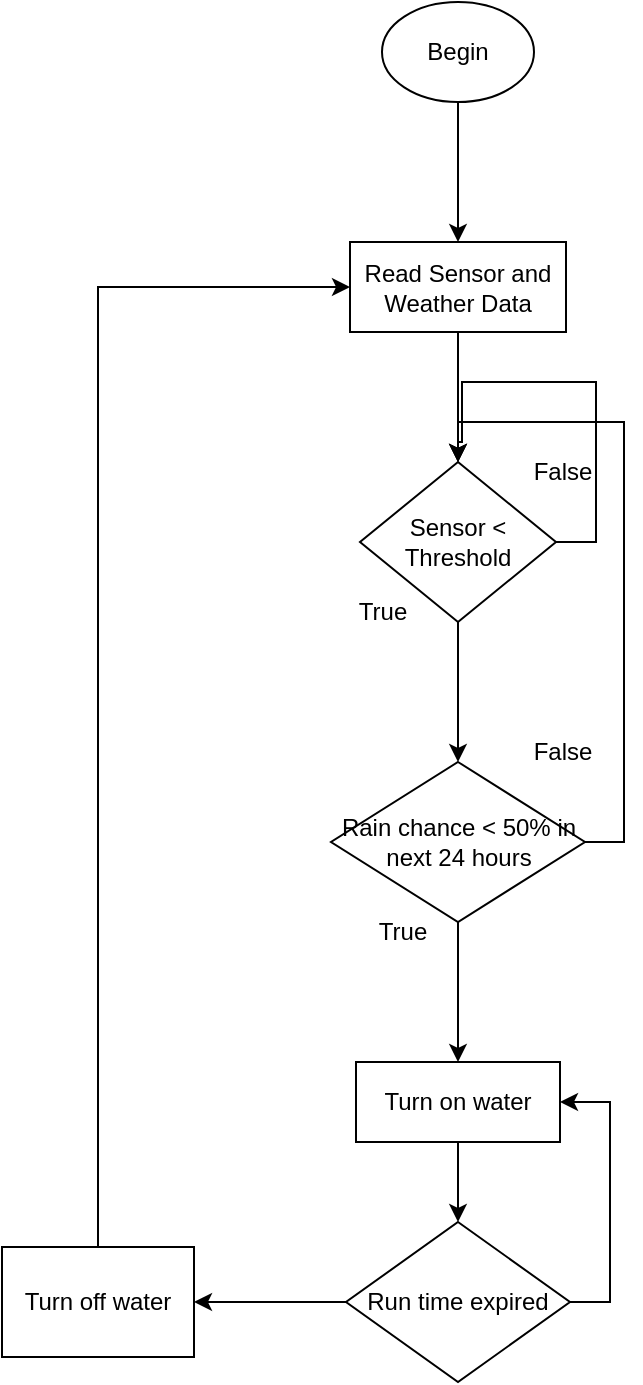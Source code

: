 <mxfile version="24.6.3" type="github">
  <diagram name="Page-1" id="T2NFkLZa_9hnbuNvp7E_">
    <mxGraphModel dx="1122" dy="713" grid="1" gridSize="10" guides="1" tooltips="1" connect="1" arrows="1" fold="1" page="1" pageScale="1" pageWidth="827" pageHeight="1169" math="0" shadow="0">
      <root>
        <mxCell id="0" />
        <mxCell id="1" parent="0" />
        <mxCell id="Nkkd8TIpoR11foafoyBL-4" value="" style="edgeStyle=orthogonalEdgeStyle;rounded=0;orthogonalLoop=1;jettySize=auto;html=1;" edge="1" parent="1" source="Nkkd8TIpoR11foafoyBL-2" target="Nkkd8TIpoR11foafoyBL-3">
          <mxGeometry relative="1" as="geometry" />
        </mxCell>
        <mxCell id="Nkkd8TIpoR11foafoyBL-2" value="Begin" style="ellipse;whiteSpace=wrap;html=1;" vertex="1" parent="1">
          <mxGeometry x="360" y="20" width="76" height="50" as="geometry" />
        </mxCell>
        <mxCell id="Nkkd8TIpoR11foafoyBL-6" style="edgeStyle=orthogonalEdgeStyle;rounded=0;orthogonalLoop=1;jettySize=auto;html=1;entryX=0.5;entryY=0;entryDx=0;entryDy=0;" edge="1" parent="1" source="Nkkd8TIpoR11foafoyBL-3" target="Nkkd8TIpoR11foafoyBL-5">
          <mxGeometry relative="1" as="geometry" />
        </mxCell>
        <mxCell id="Nkkd8TIpoR11foafoyBL-3" value="Read Sensor and Weather Data" style="whiteSpace=wrap;html=1;" vertex="1" parent="1">
          <mxGeometry x="344" y="140" width="108" height="45" as="geometry" />
        </mxCell>
        <mxCell id="Nkkd8TIpoR11foafoyBL-24" style="edgeStyle=orthogonalEdgeStyle;rounded=0;orthogonalLoop=1;jettySize=auto;html=1;entryX=0.5;entryY=0;entryDx=0;entryDy=0;" edge="1" parent="1" source="Nkkd8TIpoR11foafoyBL-5" target="Nkkd8TIpoR11foafoyBL-23">
          <mxGeometry relative="1" as="geometry" />
        </mxCell>
        <mxCell id="Nkkd8TIpoR11foafoyBL-35" style="edgeStyle=orthogonalEdgeStyle;rounded=0;orthogonalLoop=1;jettySize=auto;html=1;exitX=1;exitY=0.5;exitDx=0;exitDy=0;entryX=0.5;entryY=0;entryDx=0;entryDy=0;" edge="1" parent="1" source="Nkkd8TIpoR11foafoyBL-5" target="Nkkd8TIpoR11foafoyBL-5">
          <mxGeometry relative="1" as="geometry">
            <mxPoint x="400" y="240" as="targetPoint" />
            <Array as="points">
              <mxPoint x="467" y="290" />
              <mxPoint x="467" y="210" />
              <mxPoint x="400" y="210" />
              <mxPoint x="400" y="240" />
              <mxPoint x="398" y="240" />
            </Array>
          </mxGeometry>
        </mxCell>
        <mxCell id="Nkkd8TIpoR11foafoyBL-5" value="Sensor &amp;lt; Threshold" style="rhombus;whiteSpace=wrap;html=1;" vertex="1" parent="1">
          <mxGeometry x="349" y="250" width="98" height="80" as="geometry" />
        </mxCell>
        <mxCell id="Nkkd8TIpoR11foafoyBL-31" style="edgeStyle=orthogonalEdgeStyle;rounded=0;orthogonalLoop=1;jettySize=auto;html=1;entryX=0.5;entryY=0;entryDx=0;entryDy=0;" edge="1" parent="1" source="Nkkd8TIpoR11foafoyBL-9" target="Nkkd8TIpoR11foafoyBL-11">
          <mxGeometry relative="1" as="geometry" />
        </mxCell>
        <mxCell id="Nkkd8TIpoR11foafoyBL-9" value="Turn on water" style="whiteSpace=wrap;html=1;" vertex="1" parent="1">
          <mxGeometry x="347" y="550" width="102" height="40" as="geometry" />
        </mxCell>
        <mxCell id="Nkkd8TIpoR11foafoyBL-32" style="edgeStyle=orthogonalEdgeStyle;rounded=0;orthogonalLoop=1;jettySize=auto;html=1;entryX=1;entryY=0.5;entryDx=0;entryDy=0;" edge="1" parent="1" source="Nkkd8TIpoR11foafoyBL-11" target="Nkkd8TIpoR11foafoyBL-15">
          <mxGeometry relative="1" as="geometry" />
        </mxCell>
        <mxCell id="Nkkd8TIpoR11foafoyBL-33" style="edgeStyle=orthogonalEdgeStyle;rounded=0;orthogonalLoop=1;jettySize=auto;html=1;exitX=1;exitY=0.5;exitDx=0;exitDy=0;entryX=1;entryY=0.5;entryDx=0;entryDy=0;" edge="1" parent="1" source="Nkkd8TIpoR11foafoyBL-11" target="Nkkd8TIpoR11foafoyBL-9">
          <mxGeometry relative="1" as="geometry" />
        </mxCell>
        <mxCell id="Nkkd8TIpoR11foafoyBL-11" value="Run time expired" style="rhombus;whiteSpace=wrap;html=1;" vertex="1" parent="1">
          <mxGeometry x="342" y="630" width="112" height="80" as="geometry" />
        </mxCell>
        <mxCell id="Nkkd8TIpoR11foafoyBL-34" style="edgeStyle=orthogonalEdgeStyle;rounded=0;orthogonalLoop=1;jettySize=auto;html=1;exitX=0.5;exitY=0;exitDx=0;exitDy=0;entryX=0;entryY=0.5;entryDx=0;entryDy=0;" edge="1" parent="1" source="Nkkd8TIpoR11foafoyBL-15" target="Nkkd8TIpoR11foafoyBL-3">
          <mxGeometry relative="1" as="geometry" />
        </mxCell>
        <mxCell id="Nkkd8TIpoR11foafoyBL-15" value="Turn off water" style="whiteSpace=wrap;html=1;" vertex="1" parent="1">
          <mxGeometry x="170" y="642.5" width="96" height="55" as="geometry" />
        </mxCell>
        <mxCell id="Nkkd8TIpoR11foafoyBL-20" value="False" style="text;strokeColor=none;fillColor=none;html=1;fontSize=12;fontStyle=0;verticalAlign=middle;align=center;" vertex="1" parent="1">
          <mxGeometry x="420" y="240" width="60" height="30" as="geometry" />
        </mxCell>
        <mxCell id="Nkkd8TIpoR11foafoyBL-21" value="True" style="text;strokeColor=none;fillColor=none;html=1;fontSize=12;fontStyle=0;verticalAlign=middle;align=center;" vertex="1" parent="1">
          <mxGeometry x="330" y="310" width="60" height="30" as="geometry" />
        </mxCell>
        <mxCell id="Nkkd8TIpoR11foafoyBL-26" style="edgeStyle=orthogonalEdgeStyle;rounded=0;orthogonalLoop=1;jettySize=auto;html=1;entryX=0.5;entryY=0;entryDx=0;entryDy=0;" edge="1" parent="1" source="Nkkd8TIpoR11foafoyBL-23" target="Nkkd8TIpoR11foafoyBL-9">
          <mxGeometry relative="1" as="geometry" />
        </mxCell>
        <mxCell id="Nkkd8TIpoR11foafoyBL-30" style="edgeStyle=orthogonalEdgeStyle;rounded=0;orthogonalLoop=1;jettySize=auto;html=1;exitX=1;exitY=0.5;exitDx=0;exitDy=0;entryX=0.5;entryY=0;entryDx=0;entryDy=0;" edge="1" parent="1" source="Nkkd8TIpoR11foafoyBL-23" target="Nkkd8TIpoR11foafoyBL-5">
          <mxGeometry relative="1" as="geometry">
            <Array as="points">
              <mxPoint x="481" y="440" />
              <mxPoint x="481" y="230" />
              <mxPoint x="398" y="230" />
            </Array>
          </mxGeometry>
        </mxCell>
        <mxCell id="Nkkd8TIpoR11foafoyBL-23" value="Rain chance &amp;lt; 50% in next 24 hours" style="rhombus;whiteSpace=wrap;html=1;" vertex="1" parent="1">
          <mxGeometry x="334.5" y="400" width="127" height="80" as="geometry" />
        </mxCell>
        <mxCell id="Nkkd8TIpoR11foafoyBL-28" value="True" style="text;strokeColor=none;fillColor=none;html=1;fontSize=12;fontStyle=0;verticalAlign=middle;align=center;" vertex="1" parent="1">
          <mxGeometry x="340" y="470" width="60" height="30" as="geometry" />
        </mxCell>
        <mxCell id="Nkkd8TIpoR11foafoyBL-29" value="False" style="text;strokeColor=none;fillColor=none;html=1;fontSize=12;fontStyle=0;verticalAlign=middle;align=center;" vertex="1" parent="1">
          <mxGeometry x="420" y="380" width="60" height="30" as="geometry" />
        </mxCell>
      </root>
    </mxGraphModel>
  </diagram>
</mxfile>
